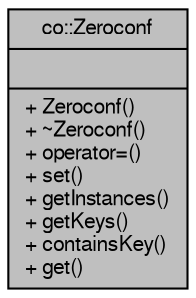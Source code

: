 digraph G
{
  edge [fontname="FreeSans",fontsize="10",labelfontname="FreeSans",labelfontsize="10"];
  node [fontname="FreeSans",fontsize="10",shape=record];
  Node1 [label="{co::Zeroconf\n||+ Zeroconf()\l+ ~Zeroconf()\l+ operator=()\l+ set()\l+ getInstances()\l+ getKeys()\l+ containsKey()\l+ get()\l}",height=0.2,width=0.4,color="black", fillcolor="grey75", style="filled" fontcolor="black"];
}
